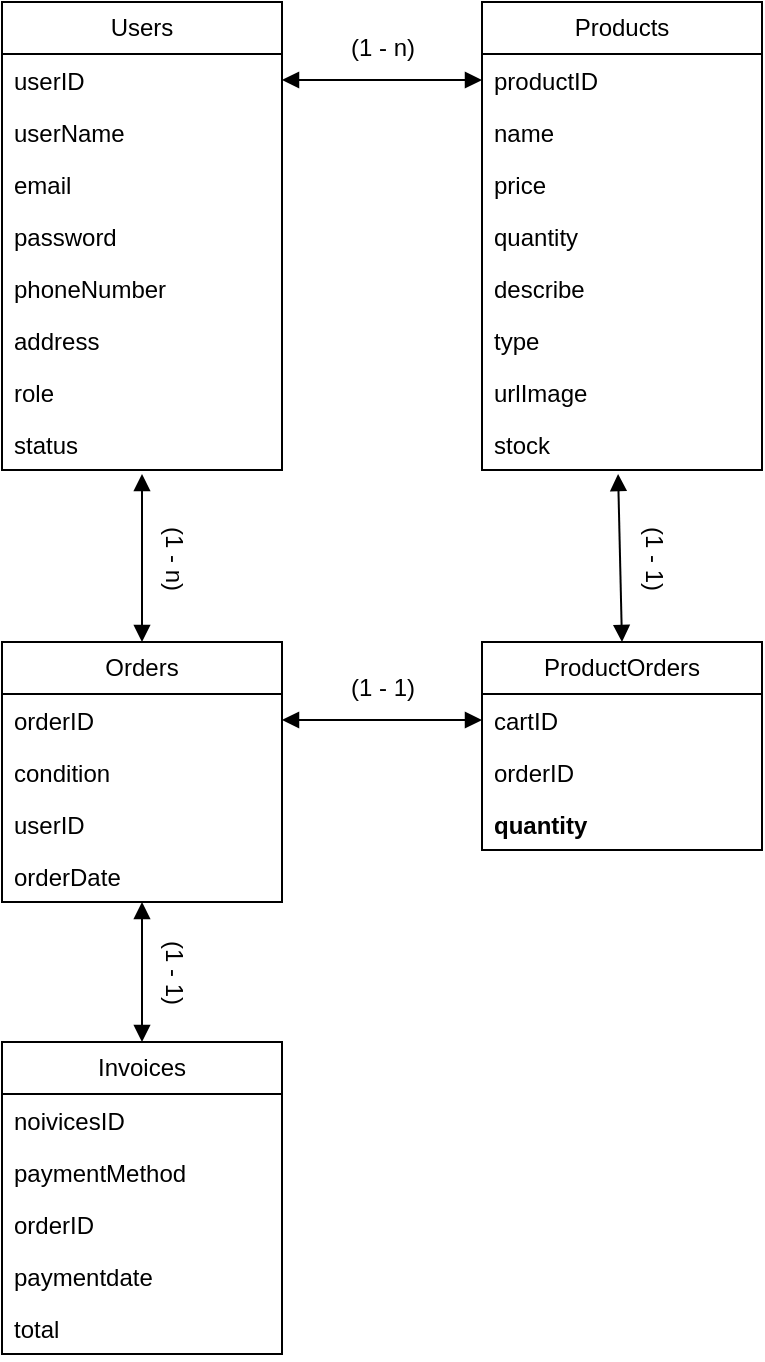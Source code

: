 <mxfile version="25.0.3">
  <diagram name="Page-1" id="b5b7bab2-c9e2-2cf4-8b2a-24fd1a2a6d21">
    <mxGraphModel dx="880" dy="460" grid="1" gridSize="10" guides="1" tooltips="1" connect="1" arrows="1" fold="1" page="1" pageScale="1" pageWidth="827" pageHeight="1169" background="none" math="0" shadow="0">
      <root>
        <mxCell id="0" />
        <mxCell id="1" parent="0" />
        <mxCell id="ARt1oEXNG48UcG4bib0V-1" value="&lt;font style=&quot;vertical-align: inherit;&quot;&gt;&lt;font style=&quot;vertical-align: inherit;&quot;&gt;Users&lt;/font&gt;&lt;/font&gt;" style="swimlane;fontStyle=0;childLayout=stackLayout;horizontal=1;startSize=26;fillColor=none;horizontalStack=0;resizeParent=1;resizeParentMax=0;resizeLast=0;collapsible=1;marginBottom=0;whiteSpace=wrap;html=1;" parent="1" vertex="1">
          <mxGeometry x="260" y="80" width="140" height="234" as="geometry" />
        </mxCell>
        <mxCell id="ARt1oEXNG48UcG4bib0V-3" value="userID" style="text;strokeColor=none;fillColor=none;align=left;verticalAlign=top;spacingLeft=4;spacingRight=4;overflow=hidden;rotatable=0;points=[[0,0.5],[1,0.5]];portConstraint=eastwest;whiteSpace=wrap;html=1;" parent="ARt1oEXNG48UcG4bib0V-1" vertex="1">
          <mxGeometry y="26" width="140" height="26" as="geometry" />
        </mxCell>
        <mxCell id="ARt1oEXNG48UcG4bib0V-4" value="userName" style="text;strokeColor=none;fillColor=none;align=left;verticalAlign=top;spacingLeft=4;spacingRight=4;overflow=hidden;rotatable=0;points=[[0,0.5],[1,0.5]];portConstraint=eastwest;whiteSpace=wrap;html=1;" parent="ARt1oEXNG48UcG4bib0V-1" vertex="1">
          <mxGeometry y="52" width="140" height="26" as="geometry" />
        </mxCell>
        <mxCell id="icSlcbmOhh36gb5-KIxw-2" value="email" style="text;strokeColor=none;fillColor=none;align=left;verticalAlign=top;spacingLeft=4;spacingRight=4;overflow=hidden;rotatable=0;points=[[0,0.5],[1,0.5]];portConstraint=eastwest;whiteSpace=wrap;html=1;" vertex="1" parent="ARt1oEXNG48UcG4bib0V-1">
          <mxGeometry y="78" width="140" height="26" as="geometry" />
        </mxCell>
        <mxCell id="icSlcbmOhh36gb5-KIxw-3" value="password" style="text;strokeColor=none;fillColor=none;align=left;verticalAlign=top;spacingLeft=4;spacingRight=4;overflow=hidden;rotatable=0;points=[[0,0.5],[1,0.5]];portConstraint=eastwest;whiteSpace=wrap;html=1;" vertex="1" parent="ARt1oEXNG48UcG4bib0V-1">
          <mxGeometry y="104" width="140" height="26" as="geometry" />
        </mxCell>
        <mxCell id="icSlcbmOhh36gb5-KIxw-1" value="phoneNumber" style="text;strokeColor=none;fillColor=none;align=left;verticalAlign=top;spacingLeft=4;spacingRight=4;overflow=hidden;rotatable=0;points=[[0,0.5],[1,0.5]];portConstraint=eastwest;whiteSpace=wrap;html=1;" vertex="1" parent="ARt1oEXNG48UcG4bib0V-1">
          <mxGeometry y="130" width="140" height="26" as="geometry" />
        </mxCell>
        <mxCell id="icSlcbmOhh36gb5-KIxw-4" value="address" style="text;strokeColor=none;fillColor=none;align=left;verticalAlign=top;spacingLeft=4;spacingRight=4;overflow=hidden;rotatable=0;points=[[0,0.5],[1,0.5]];portConstraint=eastwest;whiteSpace=wrap;html=1;" vertex="1" parent="ARt1oEXNG48UcG4bib0V-1">
          <mxGeometry y="156" width="140" height="26" as="geometry" />
        </mxCell>
        <mxCell id="icSlcbmOhh36gb5-KIxw-5" value="role" style="text;strokeColor=none;fillColor=none;align=left;verticalAlign=top;spacingLeft=4;spacingRight=4;overflow=hidden;rotatable=0;points=[[0,0.5],[1,0.5]];portConstraint=eastwest;whiteSpace=wrap;html=1;" vertex="1" parent="ARt1oEXNG48UcG4bib0V-1">
          <mxGeometry y="182" width="140" height="26" as="geometry" />
        </mxCell>
        <mxCell id="icSlcbmOhh36gb5-KIxw-13" value="status" style="text;strokeColor=none;fillColor=none;align=left;verticalAlign=top;spacingLeft=4;spacingRight=4;overflow=hidden;rotatable=0;points=[[0,0.5],[1,0.5]];portConstraint=eastwest;whiteSpace=wrap;html=1;" vertex="1" parent="ARt1oEXNG48UcG4bib0V-1">
          <mxGeometry y="208" width="140" height="26" as="geometry" />
        </mxCell>
        <mxCell id="ARt1oEXNG48UcG4bib0V-5" value="Products" style="swimlane;fontStyle=0;childLayout=stackLayout;horizontal=1;startSize=26;fillColor=none;horizontalStack=0;resizeParent=1;resizeParentMax=0;resizeLast=0;collapsible=1;marginBottom=0;whiteSpace=wrap;html=1;" parent="1" vertex="1">
          <mxGeometry x="500" y="80" width="140" height="234" as="geometry" />
        </mxCell>
        <mxCell id="ARt1oEXNG48UcG4bib0V-6" value="productID" style="text;strokeColor=none;fillColor=none;align=left;verticalAlign=top;spacingLeft=4;spacingRight=4;overflow=hidden;rotatable=0;points=[[0,0.5],[1,0.5]];portConstraint=eastwest;whiteSpace=wrap;html=1;" parent="ARt1oEXNG48UcG4bib0V-5" vertex="1">
          <mxGeometry y="26" width="140" height="26" as="geometry" />
        </mxCell>
        <mxCell id="ARt1oEXNG48UcG4bib0V-7" value="name" style="text;strokeColor=none;fillColor=none;align=left;verticalAlign=top;spacingLeft=4;spacingRight=4;overflow=hidden;rotatable=0;points=[[0,0.5],[1,0.5]];portConstraint=eastwest;whiteSpace=wrap;html=1;" parent="ARt1oEXNG48UcG4bib0V-5" vertex="1">
          <mxGeometry y="52" width="140" height="26" as="geometry" />
        </mxCell>
        <mxCell id="ARt1oEXNG48UcG4bib0V-8" value="price" style="text;strokeColor=none;fillColor=none;align=left;verticalAlign=top;spacingLeft=4;spacingRight=4;overflow=hidden;rotatable=0;points=[[0,0.5],[1,0.5]];portConstraint=eastwest;whiteSpace=wrap;html=1;" parent="ARt1oEXNG48UcG4bib0V-5" vertex="1">
          <mxGeometry y="78" width="140" height="26" as="geometry" />
        </mxCell>
        <mxCell id="icSlcbmOhh36gb5-KIxw-10" value="quantity" style="text;strokeColor=none;fillColor=none;align=left;verticalAlign=top;spacingLeft=4;spacingRight=4;overflow=hidden;rotatable=0;points=[[0,0.5],[1,0.5]];portConstraint=eastwest;whiteSpace=wrap;html=1;" vertex="1" parent="ARt1oEXNG48UcG4bib0V-5">
          <mxGeometry y="104" width="140" height="26" as="geometry" />
        </mxCell>
        <mxCell id="icSlcbmOhh36gb5-KIxw-11" value="describe" style="text;strokeColor=none;fillColor=none;align=left;verticalAlign=top;spacingLeft=4;spacingRight=4;overflow=hidden;rotatable=0;points=[[0,0.5],[1,0.5]];portConstraint=eastwest;whiteSpace=wrap;html=1;" vertex="1" parent="ARt1oEXNG48UcG4bib0V-5">
          <mxGeometry y="130" width="140" height="26" as="geometry" />
        </mxCell>
        <mxCell id="icSlcbmOhh36gb5-KIxw-12" value="type" style="text;strokeColor=none;fillColor=none;align=left;verticalAlign=top;spacingLeft=4;spacingRight=4;overflow=hidden;rotatable=0;points=[[0,0.5],[1,0.5]];portConstraint=eastwest;whiteSpace=wrap;html=1;" vertex="1" parent="ARt1oEXNG48UcG4bib0V-5">
          <mxGeometry y="156" width="140" height="26" as="geometry" />
        </mxCell>
        <mxCell id="icSlcbmOhh36gb5-KIxw-14" value="urlImage" style="text;strokeColor=none;fillColor=none;align=left;verticalAlign=top;spacingLeft=4;spacingRight=4;overflow=hidden;rotatable=0;points=[[0,0.5],[1,0.5]];portConstraint=eastwest;whiteSpace=wrap;html=1;" vertex="1" parent="ARt1oEXNG48UcG4bib0V-5">
          <mxGeometry y="182" width="140" height="26" as="geometry" />
        </mxCell>
        <mxCell id="icSlcbmOhh36gb5-KIxw-15" value="stock" style="text;strokeColor=none;fillColor=none;align=left;verticalAlign=top;spacingLeft=4;spacingRight=4;overflow=hidden;rotatable=0;points=[[0,0.5],[1,0.5]];portConstraint=eastwest;whiteSpace=wrap;html=1;" vertex="1" parent="ARt1oEXNG48UcG4bib0V-5">
          <mxGeometry y="208" width="140" height="26" as="geometry" />
        </mxCell>
        <mxCell id="ARt1oEXNG48UcG4bib0V-9" value="Invoices" style="swimlane;fontStyle=0;childLayout=stackLayout;horizontal=1;startSize=26;fillColor=none;horizontalStack=0;resizeParent=1;resizeParentMax=0;resizeLast=0;collapsible=1;marginBottom=0;whiteSpace=wrap;html=1;" parent="1" vertex="1">
          <mxGeometry x="260" y="600" width="140" height="156" as="geometry" />
        </mxCell>
        <mxCell id="ARt1oEXNG48UcG4bib0V-10" value="noivicesID" style="text;strokeColor=none;fillColor=none;align=left;verticalAlign=top;spacingLeft=4;spacingRight=4;overflow=hidden;rotatable=0;points=[[0,0.5],[1,0.5]];portConstraint=eastwest;whiteSpace=wrap;html=1;" parent="ARt1oEXNG48UcG4bib0V-9" vertex="1">
          <mxGeometry y="26" width="140" height="26" as="geometry" />
        </mxCell>
        <mxCell id="ARt1oEXNG48UcG4bib0V-11" value="paymentMethod" style="text;strokeColor=none;fillColor=none;align=left;verticalAlign=top;spacingLeft=4;spacingRight=4;overflow=hidden;rotatable=0;points=[[0,0.5],[1,0.5]];portConstraint=eastwest;whiteSpace=wrap;html=1;" parent="ARt1oEXNG48UcG4bib0V-9" vertex="1">
          <mxGeometry y="52" width="140" height="26" as="geometry" />
        </mxCell>
        <mxCell id="ARt1oEXNG48UcG4bib0V-12" value="orderID" style="text;strokeColor=none;fillColor=none;align=left;verticalAlign=top;spacingLeft=4;spacingRight=4;overflow=hidden;rotatable=0;points=[[0,0.5],[1,0.5]];portConstraint=eastwest;whiteSpace=wrap;html=1;" parent="ARt1oEXNG48UcG4bib0V-9" vertex="1">
          <mxGeometry y="78" width="140" height="26" as="geometry" />
        </mxCell>
        <mxCell id="icSlcbmOhh36gb5-KIxw-17" value="paymentdate" style="text;strokeColor=none;fillColor=none;align=left;verticalAlign=top;spacingLeft=4;spacingRight=4;overflow=hidden;rotatable=0;points=[[0,0.5],[1,0.5]];portConstraint=eastwest;whiteSpace=wrap;html=1;" vertex="1" parent="ARt1oEXNG48UcG4bib0V-9">
          <mxGeometry y="104" width="140" height="26" as="geometry" />
        </mxCell>
        <mxCell id="icSlcbmOhh36gb5-KIxw-18" value="total" style="text;strokeColor=none;fillColor=none;align=left;verticalAlign=top;spacingLeft=4;spacingRight=4;overflow=hidden;rotatable=0;points=[[0,0.5],[1,0.5]];portConstraint=eastwest;whiteSpace=wrap;html=1;" vertex="1" parent="ARt1oEXNG48UcG4bib0V-9">
          <mxGeometry y="130" width="140" height="26" as="geometry" />
        </mxCell>
        <mxCell id="ARt1oEXNG48UcG4bib0V-13" value="ProductOrders" style="swimlane;fontStyle=0;childLayout=stackLayout;horizontal=1;startSize=26;fillColor=none;horizontalStack=0;resizeParent=1;resizeParentMax=0;resizeLast=0;collapsible=1;marginBottom=0;whiteSpace=wrap;html=1;" parent="1" vertex="1">
          <mxGeometry x="500" y="400" width="140" height="104" as="geometry" />
        </mxCell>
        <mxCell id="ARt1oEXNG48UcG4bib0V-14" value="cartID" style="text;strokeColor=none;fillColor=none;align=left;verticalAlign=top;spacingLeft=4;spacingRight=4;overflow=hidden;rotatable=0;points=[[0,0.5],[1,0.5]];portConstraint=eastwest;whiteSpace=wrap;html=1;" parent="ARt1oEXNG48UcG4bib0V-13" vertex="1">
          <mxGeometry y="26" width="140" height="26" as="geometry" />
        </mxCell>
        <mxCell id="ARt1oEXNG48UcG4bib0V-15" value="orderID" style="text;strokeColor=none;fillColor=none;align=left;verticalAlign=top;spacingLeft=4;spacingRight=4;overflow=hidden;rotatable=0;points=[[0,0.5],[1,0.5]];portConstraint=eastwest;whiteSpace=wrap;html=1;" parent="ARt1oEXNG48UcG4bib0V-13" vertex="1">
          <mxGeometry y="52" width="140" height="26" as="geometry" />
        </mxCell>
        <mxCell id="ARt1oEXNG48UcG4bib0V-16" value="&lt;b&gt;quantity&lt;/b&gt;" style="text;strokeColor=none;fillColor=none;align=left;verticalAlign=top;spacingLeft=4;spacingRight=4;overflow=hidden;rotatable=0;points=[[0,0.5],[1,0.5]];portConstraint=eastwest;whiteSpace=wrap;html=1;" parent="ARt1oEXNG48UcG4bib0V-13" vertex="1">
          <mxGeometry y="78" width="140" height="26" as="geometry" />
        </mxCell>
        <mxCell id="ARt1oEXNG48UcG4bib0V-19" value="" style="endArrow=block;startArrow=block;endFill=1;startFill=1;html=1;rounded=0;exitX=1;exitY=0.5;exitDx=0;exitDy=0;entryX=0;entryY=0.5;entryDx=0;entryDy=0;" parent="1" source="ARt1oEXNG48UcG4bib0V-3" target="ARt1oEXNG48UcG4bib0V-6" edge="1">
          <mxGeometry width="160" relative="1" as="geometry">
            <mxPoint x="780" y="990" as="sourcePoint" />
            <mxPoint x="940" y="990" as="targetPoint" />
          </mxGeometry>
        </mxCell>
        <mxCell id="icSlcbmOhh36gb5-KIxw-6" value="Orders" style="swimlane;fontStyle=0;childLayout=stackLayout;horizontal=1;startSize=26;fillColor=none;horizontalStack=0;resizeParent=1;resizeParentMax=0;resizeLast=0;collapsible=1;marginBottom=0;whiteSpace=wrap;html=1;" vertex="1" parent="1">
          <mxGeometry x="260" y="400" width="140" height="130" as="geometry" />
        </mxCell>
        <mxCell id="icSlcbmOhh36gb5-KIxw-7" value="orderID" style="text;strokeColor=none;fillColor=none;align=left;verticalAlign=top;spacingLeft=4;spacingRight=4;overflow=hidden;rotatable=0;points=[[0,0.5],[1,0.5]];portConstraint=eastwest;whiteSpace=wrap;html=1;" vertex="1" parent="icSlcbmOhh36gb5-KIxw-6">
          <mxGeometry y="26" width="140" height="26" as="geometry" />
        </mxCell>
        <mxCell id="icSlcbmOhh36gb5-KIxw-8" value="condition&amp;nbsp;" style="text;strokeColor=none;fillColor=none;align=left;verticalAlign=top;spacingLeft=4;spacingRight=4;overflow=hidden;rotatable=0;points=[[0,0.5],[1,0.5]];portConstraint=eastwest;whiteSpace=wrap;html=1;" vertex="1" parent="icSlcbmOhh36gb5-KIxw-6">
          <mxGeometry y="52" width="140" height="26" as="geometry" />
        </mxCell>
        <mxCell id="icSlcbmOhh36gb5-KIxw-9" value="userID" style="text;strokeColor=none;fillColor=none;align=left;verticalAlign=top;spacingLeft=4;spacingRight=4;overflow=hidden;rotatable=0;points=[[0,0.5],[1,0.5]];portConstraint=eastwest;whiteSpace=wrap;html=1;" vertex="1" parent="icSlcbmOhh36gb5-KIxw-6">
          <mxGeometry y="78" width="140" height="26" as="geometry" />
        </mxCell>
        <mxCell id="icSlcbmOhh36gb5-KIxw-16" value="orderDate" style="text;strokeColor=none;fillColor=none;align=left;verticalAlign=top;spacingLeft=4;spacingRight=4;overflow=hidden;rotatable=0;points=[[0,0.5],[1,0.5]];portConstraint=eastwest;whiteSpace=wrap;html=1;" vertex="1" parent="icSlcbmOhh36gb5-KIxw-6">
          <mxGeometry y="104" width="140" height="26" as="geometry" />
        </mxCell>
        <mxCell id="icSlcbmOhh36gb5-KIxw-20" value="" style="endArrow=block;startArrow=block;endFill=1;startFill=1;html=1;rounded=0;exitX=0.5;exitY=1.077;exitDx=0;exitDy=0;entryX=0.5;entryY=0;entryDx=0;entryDy=0;exitPerimeter=0;" edge="1" parent="1" source="icSlcbmOhh36gb5-KIxw-13" target="icSlcbmOhh36gb5-KIxw-6">
          <mxGeometry width="160" relative="1" as="geometry">
            <mxPoint x="280" y="350" as="sourcePoint" />
            <mxPoint x="380" y="350" as="targetPoint" />
          </mxGeometry>
        </mxCell>
        <mxCell id="icSlcbmOhh36gb5-KIxw-21" value="" style="endArrow=block;startArrow=block;endFill=1;startFill=1;html=1;rounded=0;entryX=0;entryY=0.5;entryDx=0;entryDy=0;exitX=1;exitY=0.5;exitDx=0;exitDy=0;" edge="1" parent="1" source="icSlcbmOhh36gb5-KIxw-7" target="ARt1oEXNG48UcG4bib0V-14">
          <mxGeometry width="160" relative="1" as="geometry">
            <mxPoint x="400" y="430" as="sourcePoint" />
            <mxPoint x="500" y="430" as="targetPoint" />
          </mxGeometry>
        </mxCell>
        <mxCell id="icSlcbmOhh36gb5-KIxw-23" value="" style="endArrow=block;startArrow=block;endFill=1;startFill=1;html=1;rounded=0;exitX=0.486;exitY=1.077;exitDx=0;exitDy=0;entryX=0.5;entryY=0;entryDx=0;entryDy=0;exitPerimeter=0;" edge="1" parent="1" source="icSlcbmOhh36gb5-KIxw-15" target="ARt1oEXNG48UcG4bib0V-13">
          <mxGeometry width="160" relative="1" as="geometry">
            <mxPoint x="540" y="350" as="sourcePoint" />
            <mxPoint x="640" y="350" as="targetPoint" />
          </mxGeometry>
        </mxCell>
        <mxCell id="icSlcbmOhh36gb5-KIxw-24" value="" style="endArrow=block;startArrow=block;endFill=1;startFill=1;html=1;rounded=0;exitX=0.5;exitY=1;exitDx=0;exitDy=0;entryX=0.5;entryY=0;entryDx=0;entryDy=0;exitPerimeter=0;" edge="1" parent="1" source="icSlcbmOhh36gb5-KIxw-16" target="ARt1oEXNG48UcG4bib0V-9">
          <mxGeometry width="160" relative="1" as="geometry">
            <mxPoint x="320" y="560" as="sourcePoint" />
            <mxPoint x="420" y="560" as="targetPoint" />
          </mxGeometry>
        </mxCell>
        <mxCell id="icSlcbmOhh36gb5-KIxw-25" value="(1 - n)" style="text;html=1;align=center;verticalAlign=middle;resizable=0;points=[];autosize=1;strokeColor=none;fillColor=none;rotation=90;" vertex="1" parent="1">
          <mxGeometry x="316" y="343" width="60" height="30" as="geometry" />
        </mxCell>
        <mxCell id="icSlcbmOhh36gb5-KIxw-26" value="(1 - 1)" style="text;html=1;align=center;verticalAlign=middle;resizable=0;points=[];autosize=1;strokeColor=none;fillColor=none;rotation=90;" vertex="1" parent="1">
          <mxGeometry x="556" y="343" width="60" height="30" as="geometry" />
        </mxCell>
        <mxCell id="icSlcbmOhh36gb5-KIxw-27" value="(1 - 1)" style="text;html=1;align=center;verticalAlign=middle;resizable=0;points=[];autosize=1;strokeColor=none;fillColor=none;rotation=90;" vertex="1" parent="1">
          <mxGeometry x="316" y="550" width="60" height="30" as="geometry" />
        </mxCell>
        <mxCell id="icSlcbmOhh36gb5-KIxw-28" value="(1 - 1)" style="text;html=1;align=center;verticalAlign=middle;resizable=0;points=[];autosize=1;strokeColor=none;fillColor=none;rotation=0;" vertex="1" parent="1">
          <mxGeometry x="420" y="408" width="60" height="30" as="geometry" />
        </mxCell>
        <mxCell id="icSlcbmOhh36gb5-KIxw-29" value="(1 - n)" style="text;html=1;align=center;verticalAlign=middle;resizable=0;points=[];autosize=1;strokeColor=none;fillColor=none;rotation=0;" vertex="1" parent="1">
          <mxGeometry x="420" y="88" width="60" height="30" as="geometry" />
        </mxCell>
      </root>
    </mxGraphModel>
  </diagram>
</mxfile>
